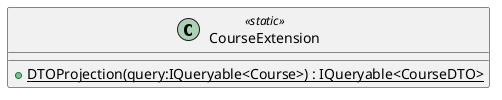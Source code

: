 @startuml
class CourseExtension <<static>> {
    + {static} DTOProjection(query:IQueryable<Course>) : IQueryable<CourseDTO>
}
@enduml
